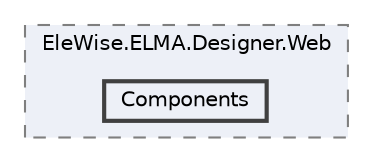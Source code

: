 digraph "Web/Modules/EleWise.ELMA.Designer.Web/Components"
{
 // LATEX_PDF_SIZE
  bgcolor="transparent";
  edge [fontname=Helvetica,fontsize=10,labelfontname=Helvetica,labelfontsize=10];
  node [fontname=Helvetica,fontsize=10,shape=box,height=0.2,width=0.4];
  compound=true
  subgraph clusterdir_de1cee205f85efe63898d4cc5b00a465 {
    graph [ bgcolor="#edf0f7", pencolor="grey50", label="EleWise.ELMA.Designer.Web", fontname=Helvetica,fontsize=10 style="filled,dashed", URL="dir_de1cee205f85efe63898d4cc5b00a465.html",tooltip=""]
  dir_cd225652360b1ba61ea72a9c07b2fb8d [label="Components", fillcolor="#edf0f7", color="grey25", style="filled,bold", URL="dir_cd225652360b1ba61ea72a9c07b2fb8d.html",tooltip=""];
  }
}
